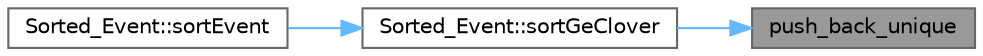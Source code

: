 digraph "push_back_unique"
{
 // LATEX_PDF_SIZE
  bgcolor="transparent";
  edge [fontname=Helvetica,fontsize=10,labelfontname=Helvetica,labelfontsize=10];
  node [fontname=Helvetica,fontsize=10,shape=box,height=0.2,width=0.4];
  rankdir="RL";
  Node1 [id="Node000001",label="push_back_unique",height=0.2,width=0.4,color="gray40", fillcolor="grey60", style="filled", fontcolor="black",tooltip=" "];
  Node1 -> Node2 [id="edge1_Node000001_Node000002",dir="back",color="steelblue1",style="solid",tooltip=" "];
  Node2 [id="Node000002",label="Sorted_Event::sortGeClover",height=0.2,width=0.4,color="grey40", fillcolor="white", style="filled",URL="$class_sorted___event.html#a868a20701f8be649bbaf0a0366c378d0",tooltip=" "];
  Node2 -> Node3 [id="edge2_Node000002_Node000003",dir="back",color="steelblue1",style="solid",tooltip=" "];
  Node3 [id="Node000003",label="Sorted_Event::sortEvent",height=0.2,width=0.4,color="grey40", fillcolor="white", style="filled",URL="$class_sorted___event.html#a526eefb6a423a59ff6096766c04c98e2",tooltip=" "];
}
